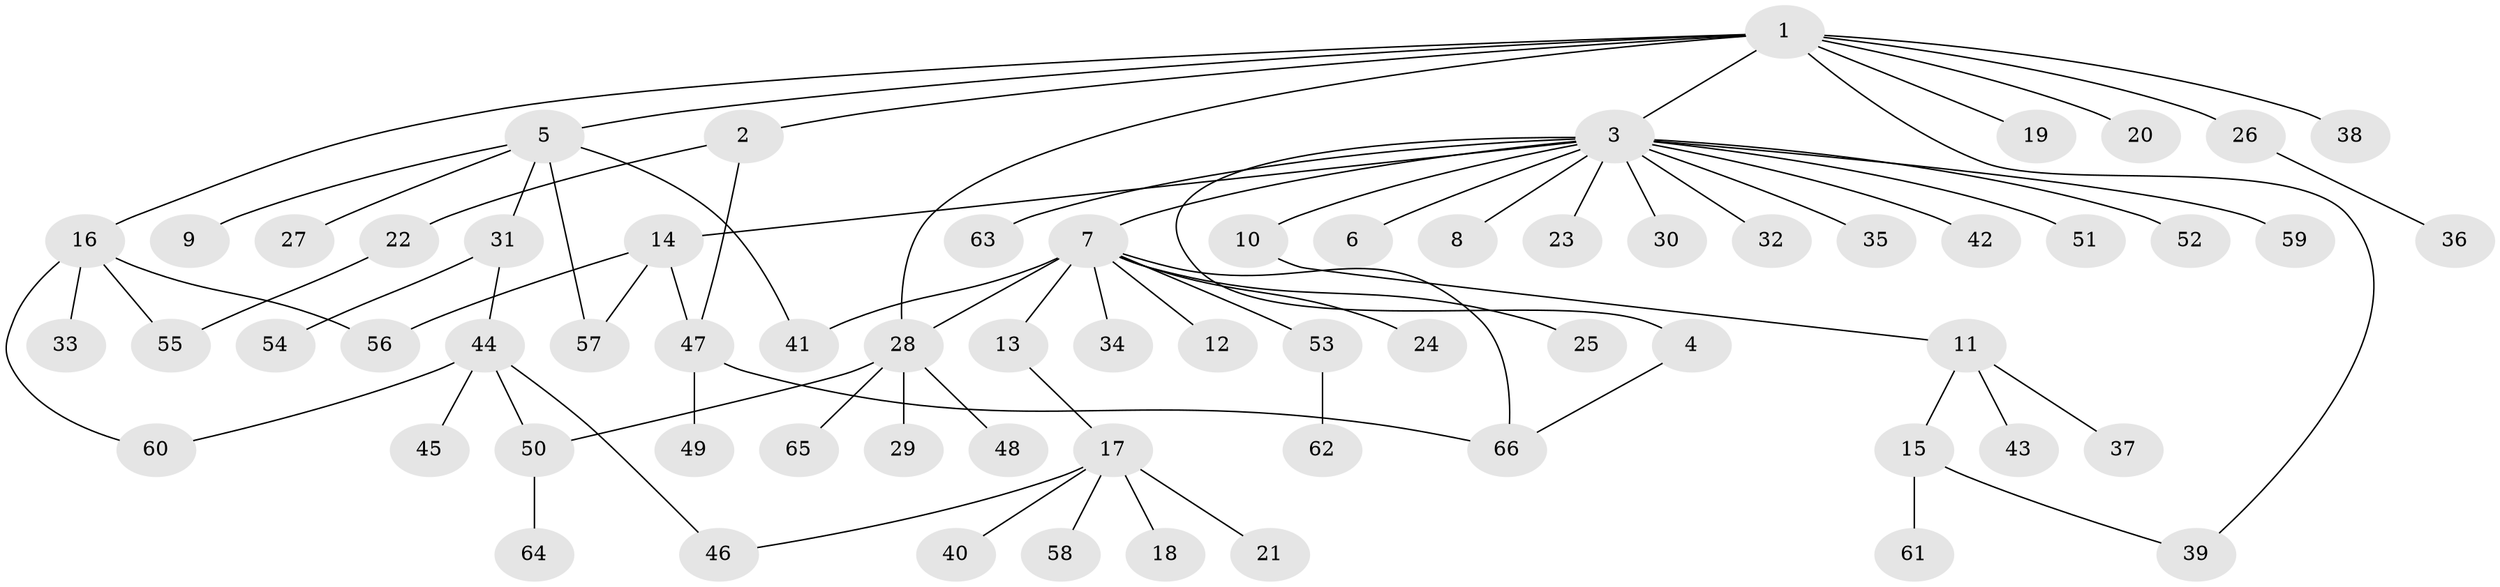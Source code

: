 // coarse degree distribution, {2: 0.2, 6: 0.1, 1: 0.4, 11: 0.05, 3: 0.1, 4: 0.1, 5: 0.05}
// Generated by graph-tools (version 1.1) at 2025/36/03/04/25 23:36:47]
// undirected, 66 vertices, 77 edges
graph export_dot {
  node [color=gray90,style=filled];
  1;
  2;
  3;
  4;
  5;
  6;
  7;
  8;
  9;
  10;
  11;
  12;
  13;
  14;
  15;
  16;
  17;
  18;
  19;
  20;
  21;
  22;
  23;
  24;
  25;
  26;
  27;
  28;
  29;
  30;
  31;
  32;
  33;
  34;
  35;
  36;
  37;
  38;
  39;
  40;
  41;
  42;
  43;
  44;
  45;
  46;
  47;
  48;
  49;
  50;
  51;
  52;
  53;
  54;
  55;
  56;
  57;
  58;
  59;
  60;
  61;
  62;
  63;
  64;
  65;
  66;
  1 -- 2;
  1 -- 3;
  1 -- 5;
  1 -- 16;
  1 -- 19;
  1 -- 20;
  1 -- 26;
  1 -- 28;
  1 -- 38;
  1 -- 39;
  2 -- 22;
  2 -- 47;
  3 -- 4;
  3 -- 6;
  3 -- 7;
  3 -- 8;
  3 -- 10;
  3 -- 14;
  3 -- 23;
  3 -- 30;
  3 -- 32;
  3 -- 35;
  3 -- 42;
  3 -- 51;
  3 -- 52;
  3 -- 59;
  3 -- 63;
  4 -- 66;
  5 -- 9;
  5 -- 27;
  5 -- 31;
  5 -- 41;
  5 -- 57;
  7 -- 12;
  7 -- 13;
  7 -- 24;
  7 -- 25;
  7 -- 28;
  7 -- 34;
  7 -- 41;
  7 -- 53;
  7 -- 66;
  10 -- 11;
  11 -- 15;
  11 -- 37;
  11 -- 43;
  13 -- 17;
  14 -- 47;
  14 -- 56;
  14 -- 57;
  15 -- 39;
  15 -- 61;
  16 -- 33;
  16 -- 55;
  16 -- 56;
  16 -- 60;
  17 -- 18;
  17 -- 21;
  17 -- 40;
  17 -- 46;
  17 -- 58;
  22 -- 55;
  26 -- 36;
  28 -- 29;
  28 -- 48;
  28 -- 50;
  28 -- 65;
  31 -- 44;
  31 -- 54;
  44 -- 45;
  44 -- 46;
  44 -- 50;
  44 -- 60;
  47 -- 49;
  47 -- 66;
  50 -- 64;
  53 -- 62;
}
